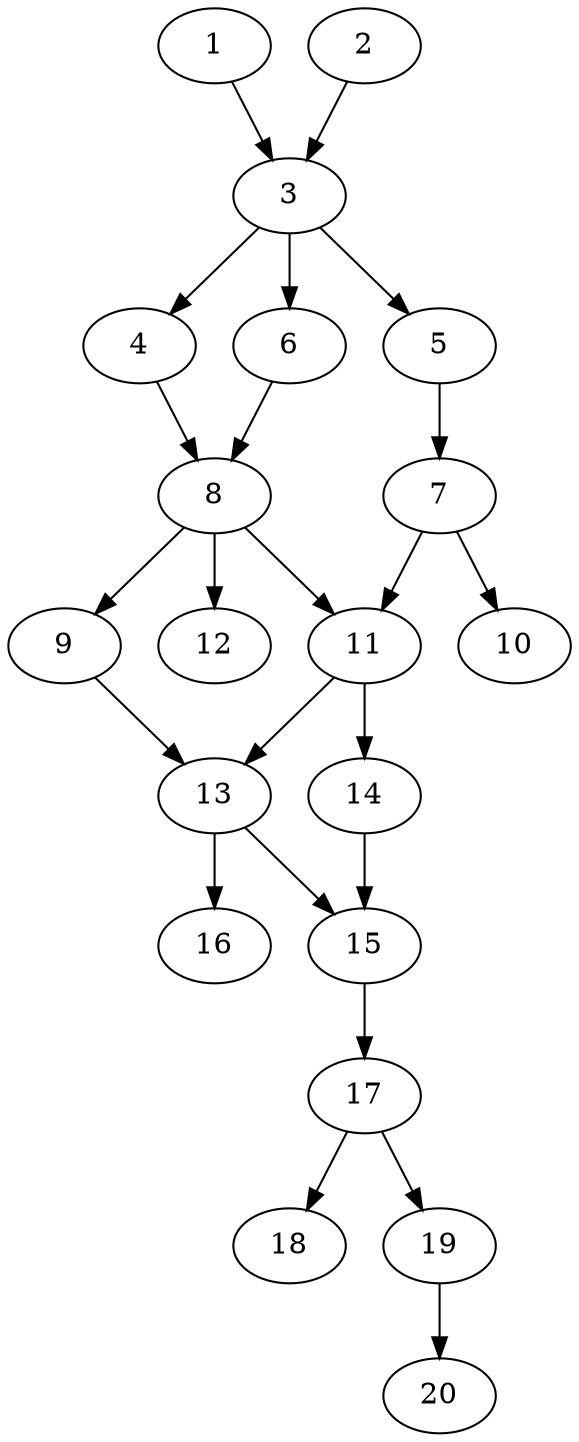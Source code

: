 // DAG automatically generated by daggen at Sat Jul 27 15:36:23 2019
// ./daggen --dot -n 20 --ccr 0.3 --fat 0.4 --regular 0.5 --density 0.7 --mindata 5242880 --maxdata 52428800 
digraph G {
  1 [size="74359467", alpha="0.09", expect_size="22307840"] 
  1 -> 3 [size ="22307840"]
  2 [size="153818453", alpha="0.05", expect_size="46145536"] 
  2 -> 3 [size ="46145536"]
  3 [size="154542080", alpha="0.10", expect_size="46362624"] 
  3 -> 4 [size ="46362624"]
  3 -> 5 [size ="46362624"]
  3 -> 6 [size ="46362624"]
  4 [size="170007893", alpha="0.09", expect_size="51002368"] 
  4 -> 8 [size ="51002368"]
  5 [size="96884053", alpha="0.11", expect_size="29065216"] 
  5 -> 7 [size ="29065216"]
  6 [size="31522133", alpha="0.17", expect_size="9456640"] 
  6 -> 8 [size ="9456640"]
  7 [size="130560000", alpha="0.05", expect_size="39168000"] 
  7 -> 10 [size ="39168000"]
  7 -> 11 [size ="39168000"]
  8 [size="35068587", alpha="0.18", expect_size="10520576"] 
  8 -> 9 [size ="10520576"]
  8 -> 11 [size ="10520576"]
  8 -> 12 [size ="10520576"]
  9 [size="108673707", alpha="0.02", expect_size="32602112"] 
  9 -> 13 [size ="32602112"]
  10 [size="165594453", alpha="0.10", expect_size="49678336"] 
  11 [size="57777493", alpha="0.11", expect_size="17333248"] 
  11 -> 13 [size ="17333248"]
  11 -> 14 [size ="17333248"]
  12 [size="126368427", alpha="0.06", expect_size="37910528"] 
  13 [size="162710187", alpha="0.01", expect_size="48813056"] 
  13 -> 15 [size ="48813056"]
  13 -> 16 [size ="48813056"]
  14 [size="85476693", alpha="0.13", expect_size="25643008"] 
  14 -> 15 [size ="25643008"]
  15 [size="154944853", alpha="0.10", expect_size="46483456"] 
  15 -> 17 [size ="46483456"]
  16 [size="87528107", alpha="0.04", expect_size="26258432"] 
  17 [size="61255680", alpha="0.14", expect_size="18376704"] 
  17 -> 18 [size ="18376704"]
  17 -> 19 [size ="18376704"]
  18 [size="103639040", alpha="0.05", expect_size="31091712"] 
  19 [size="89890133", alpha="0.13", expect_size="26967040"] 
  19 -> 20 [size ="26967040"]
  20 [size="107970560", alpha="0.02", expect_size="32391168"] 
}

